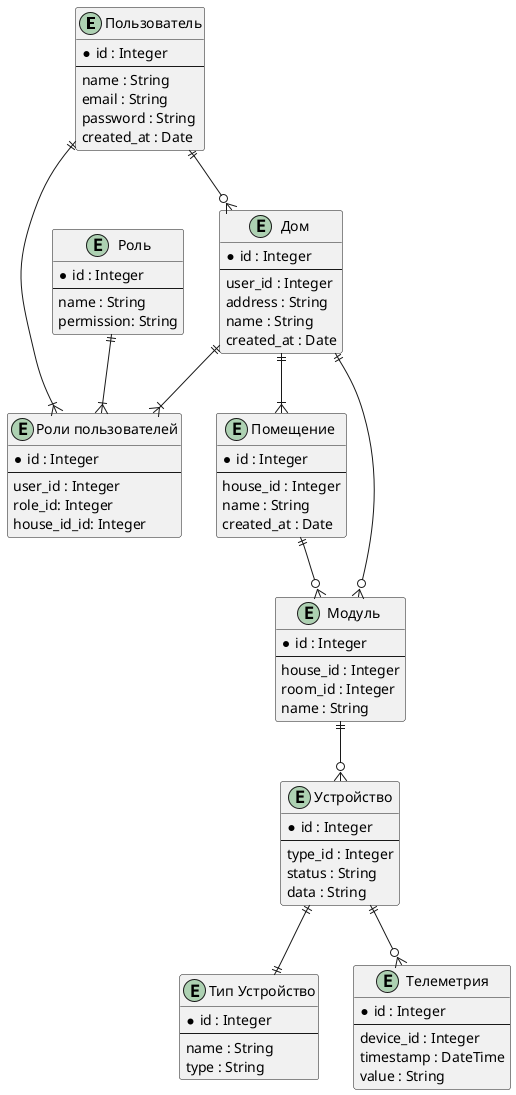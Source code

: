 @startuml

entity "Пользователь" as User {
    * id : Integer
    --
    name : String
    email : String
    password : String
    created_at : Date
}

entity "Роли пользователей" as UserRole {
    * id : Integer
    --
    user_id : Integer
    role_id: Integer
    house_id_id: Integer
}

entity "Роль" as Role {
    * id : Integer
    --
    name : String
    permission: String
}

entity "Дом " as House {
    * id : Integer
    --
    user_id : Integer
    address : String
    name : String
    created_at : Date
}

entity "Помещение " as Room {
    * id : Integer
    --
    house_id : Integer
    name : String
    created_at : Date
}

entity "Модуль " as Module {
    * id : Integer
    --
    house_id : Integer
    room_id : Integer
    name : String
}

entity "Устройство" as Device {
    * id : Integer
    --
    type_id : Integer
    status : String
    data : String
}

entity "Тип Устройство" as DeviceType {
    * id : Integer
    --
    name : String
    type : String
}

entity "Телеметрия" as TelemetryData {
    * id : Integer
    --
    device_id : Integer
    timestamp : DateTime
    value : String
}

User ||--|{UserRole
Role ||--|{ UserRole
House ||--|{UserRole
House ||--|{Room

User ||--o{ House
House ||--o{ Module
Room ||--o{ Module

Module ||--o{ Device
Device ||--|| DeviceType
Device ||--o{ TelemetryData

@enduml